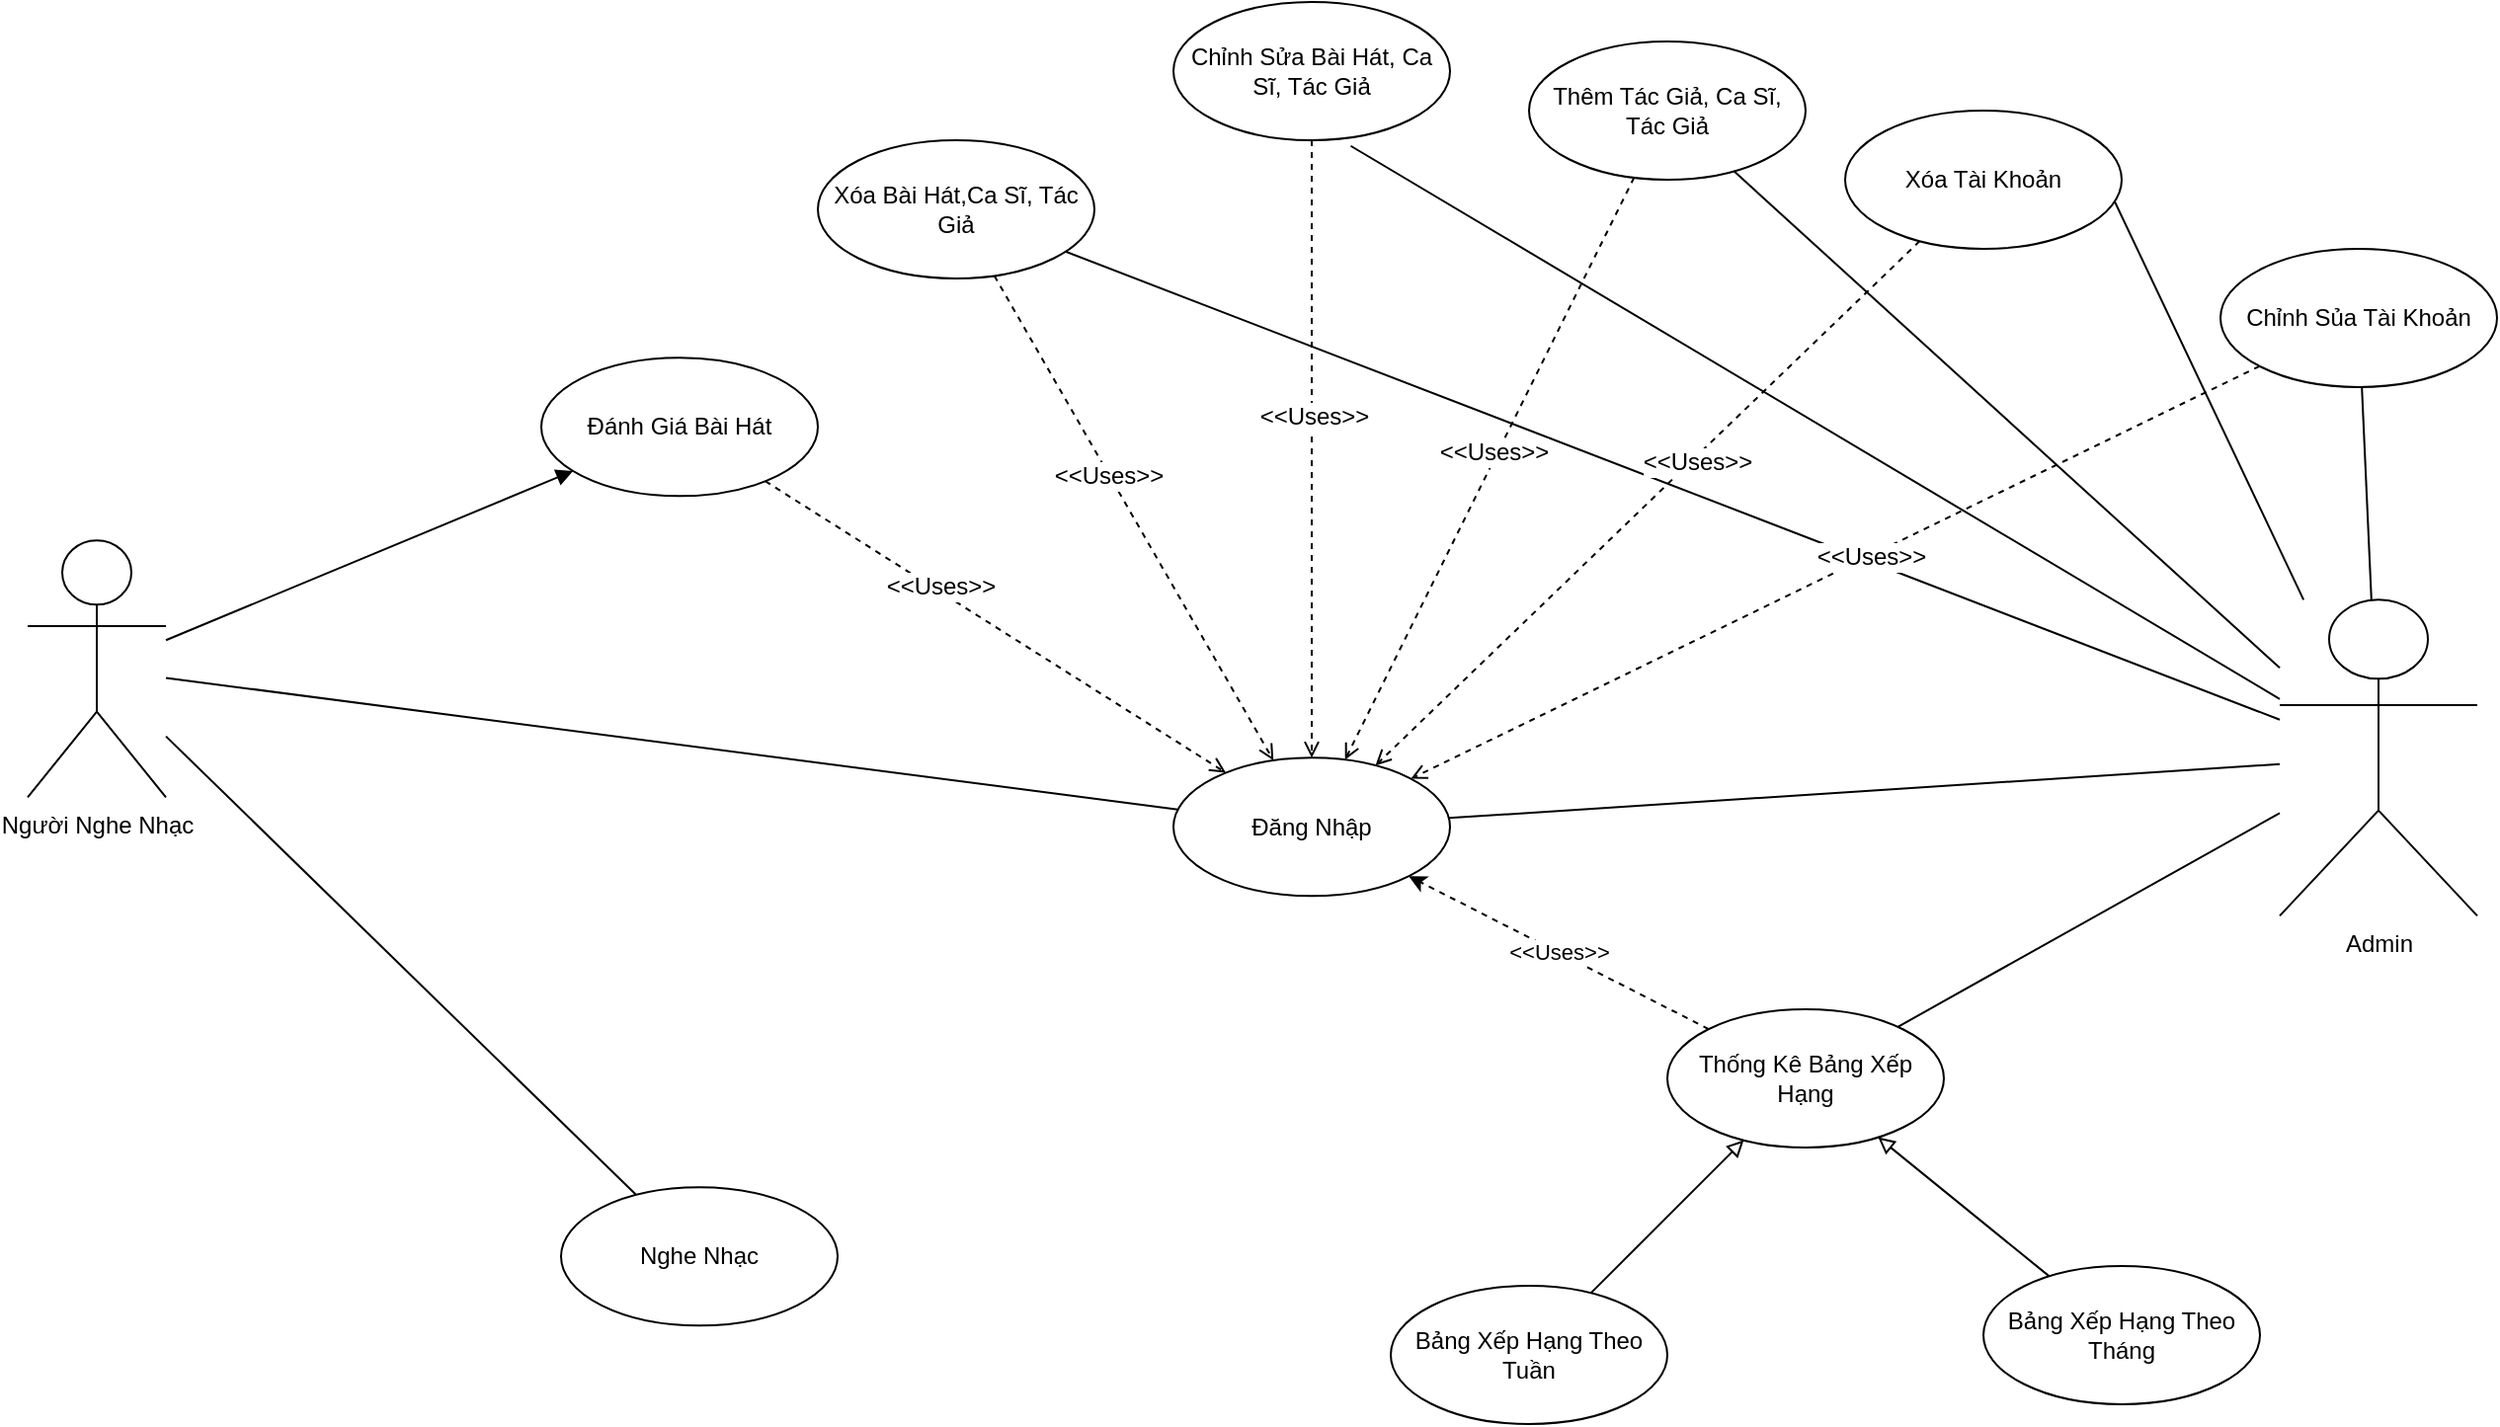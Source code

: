 <mxfile version="10.6.7" type="device"><diagram id="pb2fV0Iea_Ryr5NOkLlA" name="Page-1"><mxGraphModel dx="1180" dy="639" grid="1" gridSize="10" guides="1" tooltips="1" connect="1" arrows="1" fold="1" page="1" pageScale="1" pageWidth="850" pageHeight="1100" math="0" shadow="0"><root><mxCell id="0"/><mxCell id="1" parent="0"/><mxCell id="LkNuaSJkgmD3qE-2w2Yg-15" style="edgeStyle=none;rounded=0;orthogonalLoop=1;jettySize=auto;html=1;endArrow=none;endFill=0;" parent="1" source="LkNuaSJkgmD3qE-2w2Yg-1" target="LkNuaSJkgmD3qE-2w2Yg-9" edge="1"><mxGeometry relative="1" as="geometry"/></mxCell><mxCell id="LkNuaSJkgmD3qE-2w2Yg-16" style="edgeStyle=none;rounded=0;orthogonalLoop=1;jettySize=auto;html=1;endArrow=none;endFill=0;" parent="1" source="LkNuaSJkgmD3qE-2w2Yg-1" target="LkNuaSJkgmD3qE-2w2Yg-10" edge="1"><mxGeometry relative="1" as="geometry"/></mxCell><mxCell id="LkNuaSJkgmD3qE-2w2Yg-22" style="edgeStyle=none;rounded=0;orthogonalLoop=1;jettySize=auto;html=1;endArrow=block;endFill=1;" parent="1" source="LkNuaSJkgmD3qE-2w2Yg-1" target="LkNuaSJkgmD3qE-2w2Yg-11" edge="1"><mxGeometry relative="1" as="geometry"/></mxCell><mxCell id="LkNuaSJkgmD3qE-2w2Yg-1" value="Người Nghe Nhạc" style="shape=umlActor;verticalLabelPosition=bottom;labelBackgroundColor=#ffffff;verticalAlign=top;html=1;outlineConnect=0;" parent="1" vertex="1"><mxGeometry x="60" y="312.667" width="70" height="130" as="geometry"/></mxCell><mxCell id="LkNuaSJkgmD3qE-2w2Yg-9" value="Đăng Nhập" style="ellipse;whiteSpace=wrap;html=1;" parent="1" vertex="1"><mxGeometry x="640" y="422.667" width="140" height="70" as="geometry"/></mxCell><mxCell id="LkNuaSJkgmD3qE-2w2Yg-10" value="Nghe Nhạc" style="ellipse;whiteSpace=wrap;html=1;" parent="1" vertex="1"><mxGeometry x="330" y="640.167" width="140" height="70" as="geometry"/></mxCell><mxCell id="LkNuaSJkgmD3qE-2w2Yg-23" style="edgeStyle=none;rounded=0;orthogonalLoop=1;jettySize=auto;html=1;endArrow=open;endFill=0;dashed=1;" parent="1" source="LkNuaSJkgmD3qE-2w2Yg-11" target="LkNuaSJkgmD3qE-2w2Yg-9" edge="1"><mxGeometry relative="1" as="geometry"/></mxCell><mxCell id="LkNuaSJkgmD3qE-2w2Yg-24" value="&amp;lt;&amp;lt;Uses&amp;gt;&amp;gt;" style="text;html=1;resizable=0;points=[];align=center;verticalAlign=middle;labelBackgroundColor=#ffffff;" parent="LkNuaSJkgmD3qE-2w2Yg-23" vertex="1" connectable="0"><mxGeometry x="-0.253" y="2" relative="1" as="geometry"><mxPoint as="offset"/></mxGeometry></mxCell><mxCell id="LkNuaSJkgmD3qE-2w2Yg-11" value="Đánh Giá Bài Hát" style="ellipse;whiteSpace=wrap;html=1;" parent="1" vertex="1"><mxGeometry x="320" y="220.167" width="140" height="70" as="geometry"/></mxCell><mxCell id="LkNuaSJkgmD3qE-2w2Yg-12" style="rounded=0;orthogonalLoop=1;jettySize=auto;html=1;entryX=0.5;entryY=1;entryDx=0;entryDy=0;" parent="1" source="LkNuaSJkgmD3qE-2w2Yg-9" target="LkNuaSJkgmD3qE-2w2Yg-9" edge="1"><mxGeometry relative="1" as="geometry"/></mxCell><mxCell id="LkNuaSJkgmD3qE-2w2Yg-29" style="edgeStyle=none;rounded=0;orthogonalLoop=1;jettySize=auto;html=1;startArrow=none;startFill=0;endArrow=none;endFill=0;" parent="1" source="LkNuaSJkgmD3qE-2w2Yg-18" target="LkNuaSJkgmD3qE-2w2Yg-9" edge="1"><mxGeometry relative="1" as="geometry"/></mxCell><mxCell id="LkNuaSJkgmD3qE-2w2Yg-43" style="edgeStyle=none;rounded=0;orthogonalLoop=1;jettySize=auto;html=1;startArrow=none;startFill=0;endArrow=none;endFill=0;" parent="1" source="LkNuaSJkgmD3qE-2w2Yg-18" target="LkNuaSJkgmD3qE-2w2Yg-34" edge="1"><mxGeometry relative="1" as="geometry"/></mxCell><mxCell id="LkNuaSJkgmD3qE-2w2Yg-47" style="edgeStyle=none;rounded=0;orthogonalLoop=1;jettySize=auto;html=1;entryX=0.641;entryY=1.041;entryDx=0;entryDy=0;entryPerimeter=0;startArrow=none;startFill=0;endArrow=none;endFill=0;" parent="1" source="LkNuaSJkgmD3qE-2w2Yg-18" target="LkNuaSJkgmD3qE-2w2Yg-30" edge="1"><mxGeometry relative="1" as="geometry"/></mxCell><mxCell id="LkNuaSJkgmD3qE-2w2Yg-48" style="edgeStyle=none;rounded=0;orthogonalLoop=1;jettySize=auto;html=1;startArrow=none;startFill=0;endArrow=none;endFill=0;" parent="1" source="LkNuaSJkgmD3qE-2w2Yg-18" target="LkNuaSJkgmD3qE-2w2Yg-31" edge="1"><mxGeometry relative="1" as="geometry"/></mxCell><mxCell id="LkNuaSJkgmD3qE-2w2Yg-63" style="edgeStyle=none;rounded=0;orthogonalLoop=1;jettySize=auto;html=1;entryX=1;entryY=0;entryDx=0;entryDy=0;startArrow=none;startFill=0;endArrow=none;endFill=0;" parent="1" source="LkNuaSJkgmD3qE-2w2Yg-18" target="LkNuaSJkgmD3qE-2w2Yg-61" edge="1"><mxGeometry relative="1" as="geometry"/></mxCell><mxCell id="LkNuaSJkgmD3qE-2w2Yg-64" style="edgeStyle=none;rounded=0;orthogonalLoop=1;jettySize=auto;html=1;startArrow=none;startFill=0;endArrow=none;endFill=0;" parent="1" source="LkNuaSJkgmD3qE-2w2Yg-18" target="LkNuaSJkgmD3qE-2w2Yg-62" edge="1"><mxGeometry relative="1" as="geometry"/></mxCell><mxCell id="LkNuaSJkgmD3qE-2w2Yg-71" style="edgeStyle=none;rounded=0;orthogonalLoop=1;jettySize=auto;html=1;startArrow=none;startFill=0;endArrow=none;endFill=0;" parent="1" source="LkNuaSJkgmD3qE-2w2Yg-18" target="LkNuaSJkgmD3qE-2w2Yg-69" edge="1"><mxGeometry relative="1" as="geometry"/></mxCell><mxCell id="LkNuaSJkgmD3qE-2w2Yg-18" value="Admin" style="shape=umlActor;verticalLabelPosition=bottom;labelBackgroundColor=#ffffff;verticalAlign=top;html=1;outlineConnect=0;" parent="1" vertex="1"><mxGeometry x="1200" y="342.667" width="100" height="160" as="geometry"/></mxCell><mxCell id="LkNuaSJkgmD3qE-2w2Yg-56" style="edgeStyle=none;rounded=0;orthogonalLoop=1;jettySize=auto;html=1;dashed=1;startArrow=none;startFill=0;endArrow=open;endFill=0;" parent="1" source="LkNuaSJkgmD3qE-2w2Yg-30" target="LkNuaSJkgmD3qE-2w2Yg-9" edge="1"><mxGeometry relative="1" as="geometry"/></mxCell><mxCell id="LkNuaSJkgmD3qE-2w2Yg-59" value="&amp;lt;&amp;lt;Uses&amp;gt;&amp;gt;" style="text;html=1;resizable=0;points=[];align=center;verticalAlign=middle;labelBackgroundColor=#ffffff;" parent="LkNuaSJkgmD3qE-2w2Yg-56" vertex="1" connectable="0"><mxGeometry x="-0.107" y="1" relative="1" as="geometry"><mxPoint as="offset"/></mxGeometry></mxCell><mxCell id="LkNuaSJkgmD3qE-2w2Yg-30" value="Chỉnh Sửa Bài Hát, Ca Sĩ, Tác Giả" style="ellipse;whiteSpace=wrap;html=1;" parent="1" vertex="1"><mxGeometry x="640" y="40" width="140" height="70" as="geometry"/></mxCell><mxCell id="LkNuaSJkgmD3qE-2w2Yg-55" style="edgeStyle=none;rounded=0;orthogonalLoop=1;jettySize=auto;html=1;dashed=1;startArrow=none;startFill=0;endArrow=open;endFill=0;" parent="1" source="LkNuaSJkgmD3qE-2w2Yg-31" target="LkNuaSJkgmD3qE-2w2Yg-9" edge="1"><mxGeometry relative="1" as="geometry"><mxPoint x="480" y="430" as="targetPoint"/></mxGeometry></mxCell><mxCell id="LkNuaSJkgmD3qE-2w2Yg-58" value="&amp;lt;&amp;lt;Uses&amp;gt;&amp;gt;" style="text;html=1;resizable=0;points=[];align=center;verticalAlign=middle;labelBackgroundColor=#ffffff;" parent="LkNuaSJkgmD3qE-2w2Yg-55" vertex="1" connectable="0"><mxGeometry x="-0.18" y="-1" relative="1" as="geometry"><mxPoint as="offset"/></mxGeometry></mxCell><mxCell id="LkNuaSJkgmD3qE-2w2Yg-31" value="Xóa Bài Hát,Ca Sĩ, Tác Giả" style="ellipse;whiteSpace=wrap;html=1;" parent="1" vertex="1"><mxGeometry x="460" y="110" width="140" height="70" as="geometry"/></mxCell><mxCell id="LkNuaSJkgmD3qE-2w2Yg-57" style="edgeStyle=none;rounded=0;orthogonalLoop=1;jettySize=auto;html=1;dashed=1;startArrow=none;startFill=0;endArrow=open;endFill=0;" parent="1" source="LkNuaSJkgmD3qE-2w2Yg-34" target="LkNuaSJkgmD3qE-2w2Yg-9" edge="1"><mxGeometry relative="1" as="geometry"/></mxCell><mxCell id="LkNuaSJkgmD3qE-2w2Yg-60" value="&amp;lt;&amp;lt;Uses&amp;gt;&amp;gt;" style="text;html=1;resizable=0;points=[];align=center;verticalAlign=middle;labelBackgroundColor=#ffffff;" parent="LkNuaSJkgmD3qE-2w2Yg-57" vertex="1" connectable="0"><mxGeometry x="-0.052" y="-2" relative="1" as="geometry"><mxPoint as="offset"/></mxGeometry></mxCell><mxCell id="LkNuaSJkgmD3qE-2w2Yg-34" value="Thêm Tác Giả, Ca Sĩ, Tác Giả" style="ellipse;whiteSpace=wrap;html=1;" parent="1" vertex="1"><mxGeometry x="820" y="60" width="140" height="70" as="geometry"/></mxCell><mxCell id="LkNuaSJkgmD3qE-2w2Yg-65" style="edgeStyle=none;rounded=0;orthogonalLoop=1;jettySize=auto;html=1;startArrow=none;startFill=0;endArrow=open;endFill=0;dashed=1;" parent="1" source="LkNuaSJkgmD3qE-2w2Yg-61" target="LkNuaSJkgmD3qE-2w2Yg-9" edge="1"><mxGeometry relative="1" as="geometry"/></mxCell><mxCell id="LkNuaSJkgmD3qE-2w2Yg-67" value="&amp;lt;&amp;lt;Uses&amp;gt;&amp;gt;" style="text;html=1;resizable=0;points=[];align=center;verticalAlign=middle;labelBackgroundColor=#ffffff;" parent="LkNuaSJkgmD3qE-2w2Yg-65" vertex="1" connectable="0"><mxGeometry x="-0.167" y="2" relative="1" as="geometry"><mxPoint as="offset"/></mxGeometry></mxCell><mxCell id="LkNuaSJkgmD3qE-2w2Yg-61" value="Xóa Tài Khoản" style="ellipse;whiteSpace=wrap;html=1;" parent="1" vertex="1"><mxGeometry x="980" y="95" width="140" height="70" as="geometry"/></mxCell><mxCell id="LkNuaSJkgmD3qE-2w2Yg-66" style="edgeStyle=none;rounded=0;orthogonalLoop=1;jettySize=auto;html=1;dashed=1;startArrow=none;startFill=0;endArrow=open;endFill=0;" parent="1" source="LkNuaSJkgmD3qE-2w2Yg-62" target="LkNuaSJkgmD3qE-2w2Yg-9" edge="1"><mxGeometry relative="1" as="geometry"/></mxCell><mxCell id="LkNuaSJkgmD3qE-2w2Yg-68" value="&amp;lt;&amp;lt;Uses&amp;gt;&amp;gt;" style="text;html=1;resizable=0;points=[];align=center;verticalAlign=middle;labelBackgroundColor=#ffffff;" parent="LkNuaSJkgmD3qE-2w2Yg-66" vertex="1" connectable="0"><mxGeometry x="-0.081" relative="1" as="geometry"><mxPoint as="offset"/></mxGeometry></mxCell><mxCell id="LkNuaSJkgmD3qE-2w2Yg-62" value="Chỉnh Sủa Tài Khoản" style="ellipse;whiteSpace=wrap;html=1;" parent="1" vertex="1"><mxGeometry x="1170" y="165" width="140" height="70" as="geometry"/></mxCell><mxCell id="LkNuaSJkgmD3qE-2w2Yg-77" value="&amp;lt;&amp;lt;Uses&amp;gt;&amp;gt;" style="edgeStyle=none;rounded=0;orthogonalLoop=1;jettySize=auto;html=1;startArrow=none;startFill=0;endArrow=classic;endFill=1;dashed=1;" parent="1" source="LkNuaSJkgmD3qE-2w2Yg-69" target="LkNuaSJkgmD3qE-2w2Yg-9" edge="1"><mxGeometry relative="1" as="geometry"/></mxCell><mxCell id="LkNuaSJkgmD3qE-2w2Yg-69" value="Thống Kê Bảng Xếp Hạng" style="ellipse;whiteSpace=wrap;html=1;" parent="1" vertex="1"><mxGeometry x="890" y="550" width="140" height="70" as="geometry"/></mxCell><mxCell id="LkNuaSJkgmD3qE-2w2Yg-76" style="edgeStyle=none;rounded=0;orthogonalLoop=1;jettySize=auto;html=1;startArrow=none;startFill=0;endArrow=block;endFill=0;" parent="1" source="LkNuaSJkgmD3qE-2w2Yg-73" target="LkNuaSJkgmD3qE-2w2Yg-69" edge="1"><mxGeometry relative="1" as="geometry"/></mxCell><mxCell id="LkNuaSJkgmD3qE-2w2Yg-73" value="Bảng Xếp Hạng Theo Tuần" style="ellipse;whiteSpace=wrap;html=1;" parent="1" vertex="1"><mxGeometry x="750" y="690" width="140" height="70" as="geometry"/></mxCell><mxCell id="LkNuaSJkgmD3qE-2w2Yg-75" style="edgeStyle=none;rounded=0;orthogonalLoop=1;jettySize=auto;html=1;startArrow=none;startFill=0;endArrow=block;endFill=0;" parent="1" source="LkNuaSJkgmD3qE-2w2Yg-74" target="LkNuaSJkgmD3qE-2w2Yg-69" edge="1"><mxGeometry relative="1" as="geometry"/></mxCell><mxCell id="LkNuaSJkgmD3qE-2w2Yg-74" value="Bảng Xếp Hạng Theo Tháng" style="ellipse;whiteSpace=wrap;html=1;" parent="1" vertex="1"><mxGeometry x="1050" y="680" width="140" height="70" as="geometry"/></mxCell></root></mxGraphModel></diagram></mxfile>